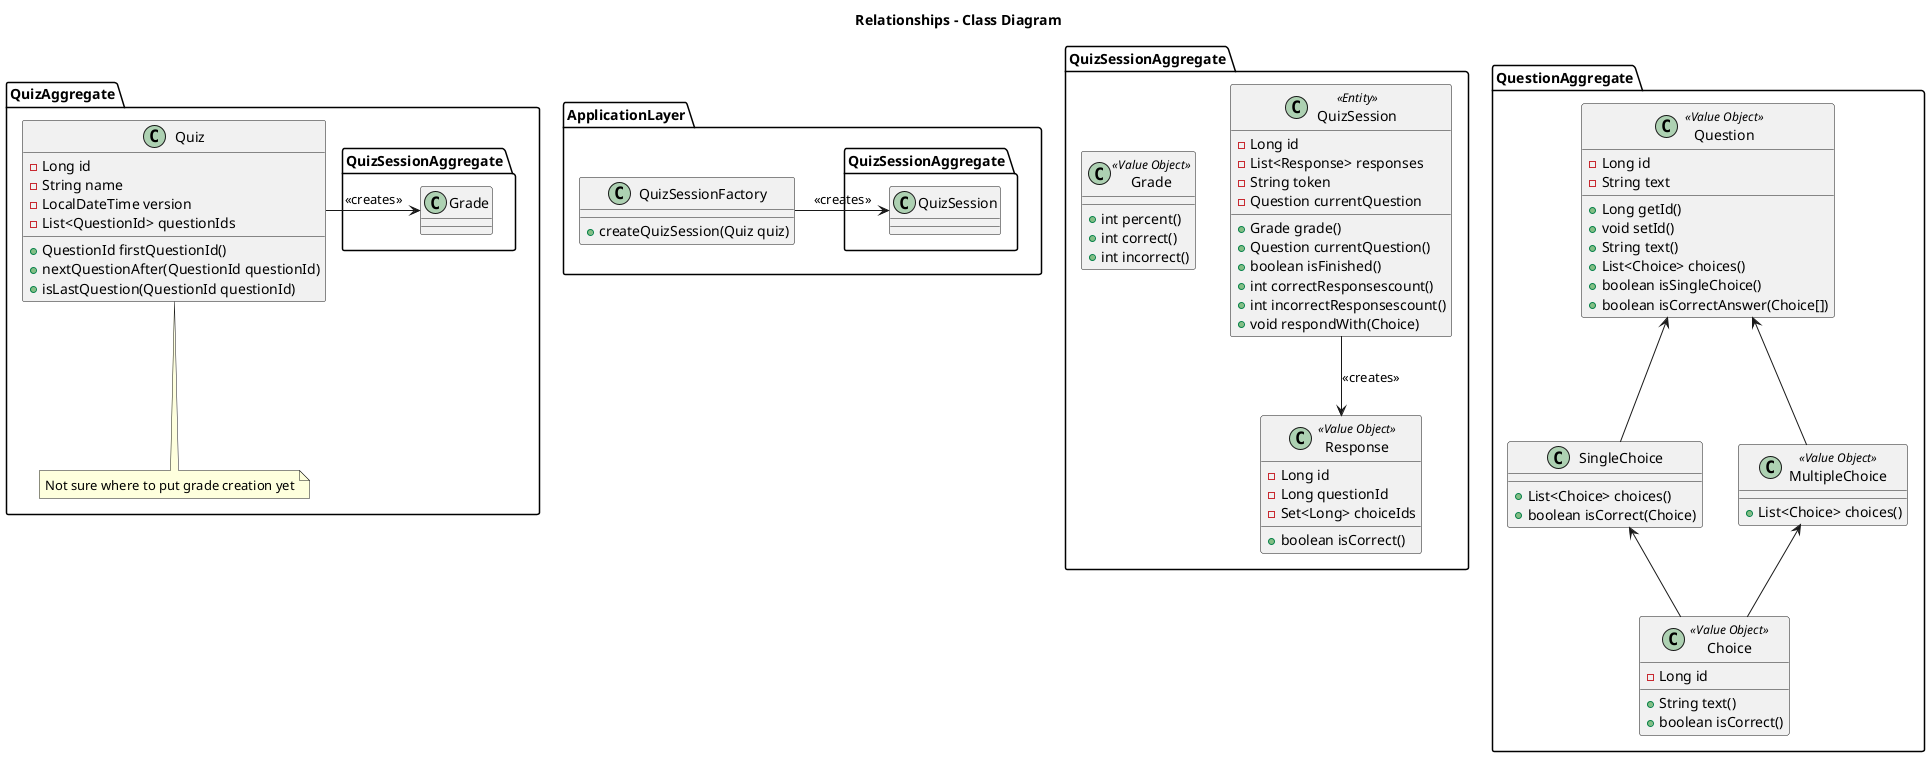 @startuml
title Relationships - Class Diagram

namespace QuizAggregate {
    class Quiz {
      - Long id
      - String name
      - LocalDateTime version
      - List<QuestionId> questionIds
      + QuestionId firstQuestionId()
      + nextQuestionAfter(QuestionId questionId)
      + isLastQuestion(QuestionId questionId)
    }

    Quiz -> QuizSessionAggregate.Grade : <<creates>>
    note bottom of Quiz: Not sure where to put grade creation yet
}

namespace ApplicationLayer {
    class QuizSessionFactory {
        + createQuizSession(Quiz quiz)
    }
    QuizSessionFactory -> QuizSessionAggregate.QuizSession : <<creates>>
}


namespace QuizSessionAggregate {
    class QuizSession <<Entity>> {
      - Long id
      - List<Response> responses
      - String token
      - Question currentQuestion
      + Grade grade()
      + Question currentQuestion()
      + boolean isFinished()
      + int correctResponsescount()
      + int incorrectResponsescount()
      + void respondWith(Choice)
    }
    class Response <<Value Object>> {
      - Long id
      - Long questionId
      - Set<Long> choiceIds
      + boolean isCorrect()
    }

    class Grade <<Value Object>> {
      + int percent()
      + int correct()
      + int incorrect()
    }

    QuizSession -down-> Response : <<creates>>
}

namespace QuestionAggregate {
    class Question <<Value Object>> {
      - Long id
      - String text
      + Long getId()
      + void setId()
      + String text()
      + List<Choice> choices()
      + boolean isSingleChoice()
      + boolean isCorrectAnswer(Choice[])
    }

    class SingleChoice {
      + List<Choice> choices()
      + boolean isCorrect(Choice)
    }

    class MultipleChoice <<Value Object>> {
      + List<Choice> choices()
    }

    class Choice <<Value Object>> {
      - Long id
      + String text()
      + boolean isCorrect()
    }

    Question <-down- SingleChoice
    Question <-down- MultipleChoice
    SingleChoice <-down- Choice
    MultipleChoice <-down- Choice
}

@enduml
